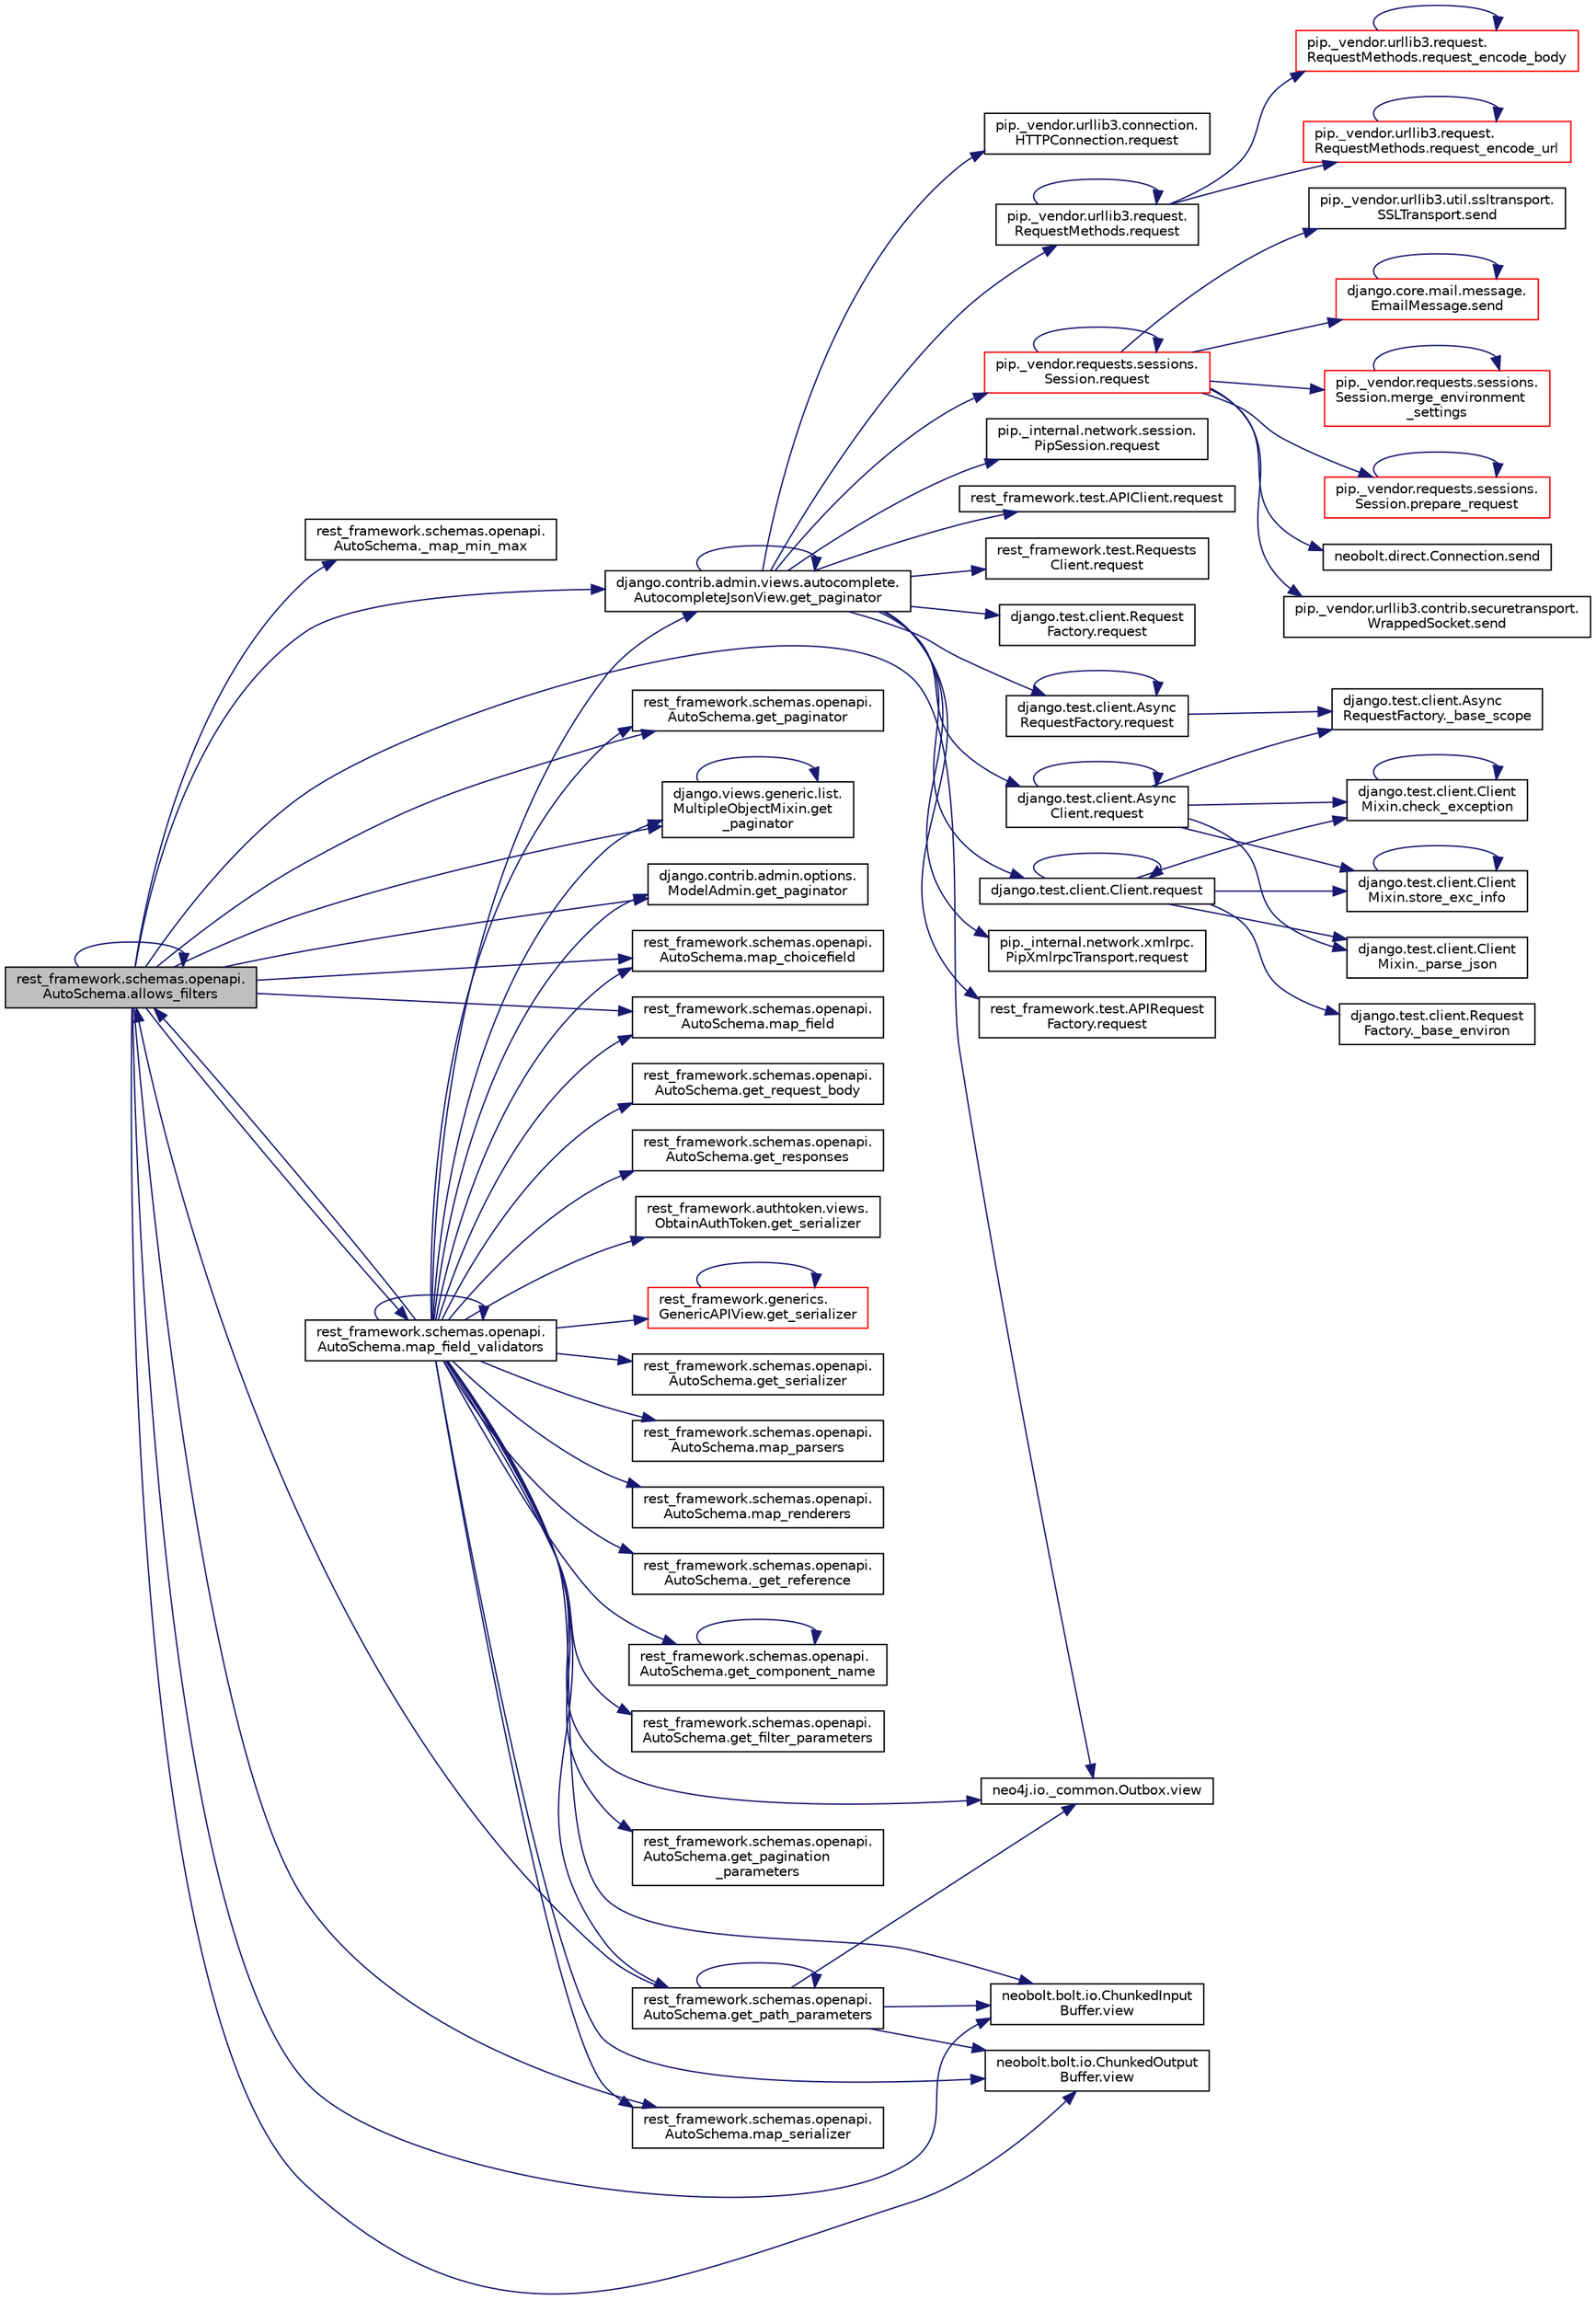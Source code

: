 digraph "rest_framework.schemas.openapi.AutoSchema.allows_filters"
{
 // LATEX_PDF_SIZE
  edge [fontname="Helvetica",fontsize="10",labelfontname="Helvetica",labelfontsize="10"];
  node [fontname="Helvetica",fontsize="10",shape=record];
  rankdir="LR";
  Node1 [label="rest_framework.schemas.openapi.\lAutoSchema.allows_filters",height=0.2,width=0.4,color="black", fillcolor="grey75", style="filled", fontcolor="black",tooltip=" "];
  Node1 -> Node2 [color="midnightblue",fontsize="10",style="solid",fontname="Helvetica"];
  Node2 [label="rest_framework.schemas.openapi.\lAutoSchema._map_min_max",height=0.2,width=0.4,color="black", fillcolor="white", style="filled",URL="$d4/d22/classrest__framework_1_1schemas_1_1openapi_1_1_auto_schema.html#a3998db5433d9ff8a839efc9f3c09180e",tooltip=" "];
  Node1 -> Node1 [color="midnightblue",fontsize="10",style="solid",fontname="Helvetica"];
  Node1 -> Node3 [color="midnightblue",fontsize="10",style="solid",fontname="Helvetica"];
  Node3 [label="rest_framework.schemas.openapi.\lAutoSchema.get_paginator",height=0.2,width=0.4,color="black", fillcolor="white", style="filled",URL="$d4/d22/classrest__framework_1_1schemas_1_1openapi_1_1_auto_schema.html#a41d1fad649e670b9446dd2553705343c",tooltip=" "];
  Node1 -> Node4 [color="midnightblue",fontsize="10",style="solid",fontname="Helvetica"];
  Node4 [label="django.contrib.admin.views.autocomplete.\lAutocompleteJsonView.get_paginator",height=0.2,width=0.4,color="black", fillcolor="white", style="filled",URL="$d5/d24/classdjango_1_1contrib_1_1admin_1_1views_1_1autocomplete_1_1_autocomplete_json_view.html#a04246dcdf4d4214e4f07e65279dbae92",tooltip=" "];
  Node4 -> Node4 [color="midnightblue",fontsize="10",style="solid",fontname="Helvetica"];
  Node4 -> Node5 [color="midnightblue",fontsize="10",style="solid",fontname="Helvetica"];
  Node5 [label="django.test.client.Request\lFactory.request",height=0.2,width=0.4,color="black", fillcolor="white", style="filled",URL="$db/d7f/classdjango_1_1test_1_1client_1_1_request_factory.html#a12550839ba4cbabcf38bff0d2ff69f0a",tooltip=" "];
  Node4 -> Node6 [color="midnightblue",fontsize="10",style="solid",fontname="Helvetica"];
  Node6 [label="django.test.client.Async\lRequestFactory.request",height=0.2,width=0.4,color="black", fillcolor="white", style="filled",URL="$d6/de5/classdjango_1_1test_1_1client_1_1_async_request_factory.html#a8dcee74bc0f05203aa2aa2aad95555a9",tooltip=" "];
  Node6 -> Node7 [color="midnightblue",fontsize="10",style="solid",fontname="Helvetica"];
  Node7 [label="django.test.client.Async\lRequestFactory._base_scope",height=0.2,width=0.4,color="black", fillcolor="white", style="filled",URL="$d6/de5/classdjango_1_1test_1_1client_1_1_async_request_factory.html#a0f3b06a02852c6111eaab5a2c6b6b4fd",tooltip=" "];
  Node6 -> Node6 [color="midnightblue",fontsize="10",style="solid",fontname="Helvetica"];
  Node4 -> Node8 [color="midnightblue",fontsize="10",style="solid",fontname="Helvetica"];
  Node8 [label="django.test.client.Client.request",height=0.2,width=0.4,color="black", fillcolor="white", style="filled",URL="$d2/d2e/classdjango_1_1test_1_1client_1_1_client.html#a4b25cead120a234c08a522e016cb6138",tooltip=" "];
  Node8 -> Node9 [color="midnightblue",fontsize="10",style="solid",fontname="Helvetica"];
  Node9 [label="django.test.client.Request\lFactory._base_environ",height=0.2,width=0.4,color="black", fillcolor="white", style="filled",URL="$db/d7f/classdjango_1_1test_1_1client_1_1_request_factory.html#aebfbaaf544ab47e0aaaa3a282ab99dc2",tooltip=" "];
  Node8 -> Node10 [color="midnightblue",fontsize="10",style="solid",fontname="Helvetica"];
  Node10 [label="django.test.client.Client\lMixin._parse_json",height=0.2,width=0.4,color="black", fillcolor="white", style="filled",URL="$da/dd7/classdjango_1_1test_1_1client_1_1_client_mixin.html#a8286559999fe1a685cf2a3e398b01883",tooltip=" "];
  Node8 -> Node11 [color="midnightblue",fontsize="10",style="solid",fontname="Helvetica"];
  Node11 [label="django.test.client.Client\lMixin.check_exception",height=0.2,width=0.4,color="black", fillcolor="white", style="filled",URL="$da/dd7/classdjango_1_1test_1_1client_1_1_client_mixin.html#a3e5eb4fb98154c3fee071554699b0a02",tooltip=" "];
  Node11 -> Node11 [color="midnightblue",fontsize="10",style="solid",fontname="Helvetica"];
  Node8 -> Node8 [color="midnightblue",fontsize="10",style="solid",fontname="Helvetica"];
  Node8 -> Node12 [color="midnightblue",fontsize="10",style="solid",fontname="Helvetica"];
  Node12 [label="django.test.client.Client\lMixin.store_exc_info",height=0.2,width=0.4,color="black", fillcolor="white", style="filled",URL="$da/dd7/classdjango_1_1test_1_1client_1_1_client_mixin.html#a97e2ed480f9ee415e64f1764bdd38c31",tooltip=" "];
  Node12 -> Node12 [color="midnightblue",fontsize="10",style="solid",fontname="Helvetica"];
  Node4 -> Node13 [color="midnightblue",fontsize="10",style="solid",fontname="Helvetica"];
  Node13 [label="django.test.client.Async\lClient.request",height=0.2,width=0.4,color="black", fillcolor="white", style="filled",URL="$d9/dd7/classdjango_1_1test_1_1client_1_1_async_client.html#a38330cfdf01cb69d3dd0bdb8b9777bd9",tooltip=" "];
  Node13 -> Node7 [color="midnightblue",fontsize="10",style="solid",fontname="Helvetica"];
  Node13 -> Node10 [color="midnightblue",fontsize="10",style="solid",fontname="Helvetica"];
  Node13 -> Node11 [color="midnightblue",fontsize="10",style="solid",fontname="Helvetica"];
  Node13 -> Node13 [color="midnightblue",fontsize="10",style="solid",fontname="Helvetica"];
  Node13 -> Node12 [color="midnightblue",fontsize="10",style="solid",fontname="Helvetica"];
  Node4 -> Node14 [color="midnightblue",fontsize="10",style="solid",fontname="Helvetica"];
  Node14 [label="pip._internal.network.xmlrpc.\lPipXmlrpcTransport.request",height=0.2,width=0.4,color="black", fillcolor="white", style="filled",URL="$dd/d8a/classpip_1_1__internal_1_1network_1_1xmlrpc_1_1_pip_xmlrpc_transport.html#adb84317dcc522d845a56ce9cc4f82522",tooltip=" "];
  Node4 -> Node15 [color="midnightblue",fontsize="10",style="solid",fontname="Helvetica"];
  Node15 [label="rest_framework.test.APIRequest\lFactory.request",height=0.2,width=0.4,color="black", fillcolor="white", style="filled",URL="$da/d3c/classrest__framework_1_1test_1_1_a_p_i_request_factory.html#abd5931aada009b9fb1f1577613acd058",tooltip=" "];
  Node4 -> Node16 [color="midnightblue",fontsize="10",style="solid",fontname="Helvetica"];
  Node16 [label="pip._vendor.urllib3.connection.\lHTTPConnection.request",height=0.2,width=0.4,color="black", fillcolor="white", style="filled",URL="$d2/d75/classpip_1_1__vendor_1_1urllib3_1_1connection_1_1_h_t_t_p_connection.html#ae44707607a133fa0d27085cc2ea9ef85",tooltip=" "];
  Node4 -> Node17 [color="midnightblue",fontsize="10",style="solid",fontname="Helvetica"];
  Node17 [label="pip._vendor.urllib3.request.\lRequestMethods.request",height=0.2,width=0.4,color="black", fillcolor="white", style="filled",URL="$de/d48/classpip_1_1__vendor_1_1urllib3_1_1request_1_1_request_methods.html#a875ca454fac77c856bdf0cbe44f8fb64",tooltip=" "];
  Node17 -> Node17 [color="midnightblue",fontsize="10",style="solid",fontname="Helvetica"];
  Node17 -> Node18 [color="midnightblue",fontsize="10",style="solid",fontname="Helvetica"];
  Node18 [label="pip._vendor.urllib3.request.\lRequestMethods.request_encode_body",height=0.2,width=0.4,color="red", fillcolor="white", style="filled",URL="$de/d48/classpip_1_1__vendor_1_1urllib3_1_1request_1_1_request_methods.html#aac879ba72efb676310e8298a97b07ef8",tooltip=" "];
  Node18 -> Node18 [color="midnightblue",fontsize="10",style="solid",fontname="Helvetica"];
  Node17 -> Node47 [color="midnightblue",fontsize="10",style="solid",fontname="Helvetica"];
  Node47 [label="pip._vendor.urllib3.request.\lRequestMethods.request_encode_url",height=0.2,width=0.4,color="red", fillcolor="white", style="filled",URL="$de/d48/classpip_1_1__vendor_1_1urllib3_1_1request_1_1_request_methods.html#ac51c7d4e15837f451bceb26cd4dd19a3",tooltip=" "];
  Node47 -> Node47 [color="midnightblue",fontsize="10",style="solid",fontname="Helvetica"];
  Node4 -> Node48 [color="midnightblue",fontsize="10",style="solid",fontname="Helvetica"];
  Node48 [label="pip._vendor.requests.sessions.\lSession.request",height=0.2,width=0.4,color="red", fillcolor="white", style="filled",URL="$da/de9/classpip_1_1__vendor_1_1requests_1_1sessions_1_1_session.html#a718b60e99280c6ef1a346cb6dc0a90c8",tooltip=" "];
  Node48 -> Node49 [color="midnightblue",fontsize="10",style="solid",fontname="Helvetica"];
  Node49 [label="pip._vendor.requests.sessions.\lSession.merge_environment\l_settings",height=0.2,width=0.4,color="red", fillcolor="white", style="filled",URL="$da/de9/classpip_1_1__vendor_1_1requests_1_1sessions_1_1_session.html#a281aa976ac215f2b76d4309e4091a7a4",tooltip=" "];
  Node49 -> Node49 [color="midnightblue",fontsize="10",style="solid",fontname="Helvetica"];
  Node48 -> Node5522 [color="midnightblue",fontsize="10",style="solid",fontname="Helvetica"];
  Node5522 [label="pip._vendor.requests.sessions.\lSession.prepare_request",height=0.2,width=0.4,color="red", fillcolor="white", style="filled",URL="$da/de9/classpip_1_1__vendor_1_1requests_1_1sessions_1_1_session.html#a9ff769c5610b100b08ca3a357b44eb2a",tooltip=" "];
  Node5522 -> Node5522 [color="midnightblue",fontsize="10",style="solid",fontname="Helvetica"];
  Node48 -> Node48 [color="midnightblue",fontsize="10",style="solid",fontname="Helvetica"];
  Node48 -> Node2831 [color="midnightblue",fontsize="10",style="solid",fontname="Helvetica"];
  Node2831 [label="neobolt.direct.Connection.send",height=0.2,width=0.4,color="black", fillcolor="white", style="filled",URL="$d8/db4/classneobolt_1_1direct_1_1_connection.html#a57f1249f7411c31d732c3960e81dde43",tooltip=" "];
  Node48 -> Node2832 [color="midnightblue",fontsize="10",style="solid",fontname="Helvetica"];
  Node2832 [label="pip._vendor.urllib3.contrib.securetransport.\lWrappedSocket.send",height=0.2,width=0.4,color="black", fillcolor="white", style="filled",URL="$da/dfd/classpip_1_1__vendor_1_1urllib3_1_1contrib_1_1securetransport_1_1_wrapped_socket.html#a28869d3bbbcd6d0517f106a7192642f5",tooltip=" "];
  Node48 -> Node2833 [color="midnightblue",fontsize="10",style="solid",fontname="Helvetica"];
  Node2833 [label="pip._vendor.urllib3.util.ssltransport.\lSSLTransport.send",height=0.2,width=0.4,color="black", fillcolor="white", style="filled",URL="$d5/d5b/classpip_1_1__vendor_1_1urllib3_1_1util_1_1ssltransport_1_1_s_s_l_transport.html#aa73bada90e50687b906be549f6dee2d2",tooltip=" "];
  Node48 -> Node2834 [color="midnightblue",fontsize="10",style="solid",fontname="Helvetica"];
  Node2834 [label="django.core.mail.message.\lEmailMessage.send",height=0.2,width=0.4,color="red", fillcolor="white", style="filled",URL="$d9/d6b/classdjango_1_1core_1_1mail_1_1message_1_1_email_message.html#a0ed07ca9ef5dc033d04da5e8ea6aae2d",tooltip=" "];
  Node2834 -> Node2834 [color="midnightblue",fontsize="10",style="solid",fontname="Helvetica"];
  Node4 -> Node478 [color="midnightblue",fontsize="10",style="solid",fontname="Helvetica"];
  Node478 [label="pip._internal.network.session.\lPipSession.request",height=0.2,width=0.4,color="black", fillcolor="white", style="filled",URL="$d9/dc2/classpip_1_1__internal_1_1network_1_1session_1_1_pip_session.html#a9c968f2f764cbd41db6684fafb5b1e6a",tooltip=" "];
  Node4 -> Node476 [color="midnightblue",fontsize="10",style="solid",fontname="Helvetica"];
  Node476 [label="rest_framework.test.APIClient.request",height=0.2,width=0.4,color="black", fillcolor="white", style="filled",URL="$da/d51/classrest__framework_1_1test_1_1_a_p_i_client.html#a77b55b2a0a90921243b61303fc37e59d",tooltip=" "];
  Node4 -> Node477 [color="midnightblue",fontsize="10",style="solid",fontname="Helvetica"];
  Node477 [label="rest_framework.test.Requests\lClient.request",height=0.2,width=0.4,color="black", fillcolor="white", style="filled",URL="$de/dc8/classrest__framework_1_1test_1_1_requests_client.html#ae6de53b1244ae8817b8bf8d6838b72ba",tooltip=" "];
  Node1 -> Node962 [color="midnightblue",fontsize="10",style="solid",fontname="Helvetica"];
  Node962 [label="django.views.generic.list.\lMultipleObjectMixin.get\l_paginator",height=0.2,width=0.4,color="black", fillcolor="white", style="filled",URL="$dc/db8/classdjango_1_1views_1_1generic_1_1list_1_1_multiple_object_mixin.html#af1521cdb7d15cd381c189fc0cf297416",tooltip=" "];
  Node962 -> Node962 [color="midnightblue",fontsize="10",style="solid",fontname="Helvetica"];
  Node1 -> Node963 [color="midnightblue",fontsize="10",style="solid",fontname="Helvetica"];
  Node963 [label="django.contrib.admin.options.\lModelAdmin.get_paginator",height=0.2,width=0.4,color="black", fillcolor="white", style="filled",URL="$d5/d05/classdjango_1_1contrib_1_1admin_1_1options_1_1_model_admin.html#a9aa2649700681c1fa726deae1d0e5352",tooltip=" "];
  Node1 -> Node5523 [color="midnightblue",fontsize="10",style="solid",fontname="Helvetica"];
  Node5523 [label="rest_framework.schemas.openapi.\lAutoSchema.map_choicefield",height=0.2,width=0.4,color="black", fillcolor="white", style="filled",URL="$d4/d22/classrest__framework_1_1schemas_1_1openapi_1_1_auto_schema.html#a8d0a0b15c92c911da46cde05f05290b2",tooltip=" "];
  Node1 -> Node5524 [color="midnightblue",fontsize="10",style="solid",fontname="Helvetica"];
  Node5524 [label="rest_framework.schemas.openapi.\lAutoSchema.map_field",height=0.2,width=0.4,color="black", fillcolor="white", style="filled",URL="$d4/d22/classrest__framework_1_1schemas_1_1openapi_1_1_auto_schema.html#a31f727c0edd6e30bbfffc7ddf8f6538f",tooltip=" "];
  Node1 -> Node5525 [color="midnightblue",fontsize="10",style="solid",fontname="Helvetica"];
  Node5525 [label="rest_framework.schemas.openapi.\lAutoSchema.map_field_validators",height=0.2,width=0.4,color="black", fillcolor="white", style="filled",URL="$d4/d22/classrest__framework_1_1schemas_1_1openapi_1_1_auto_schema.html#aabdf1719ff2099d545a971b9309fb2d8",tooltip=" "];
  Node5525 -> Node5526 [color="midnightblue",fontsize="10",style="solid",fontname="Helvetica"];
  Node5526 [label="rest_framework.schemas.openapi.\lAutoSchema._get_reference",height=0.2,width=0.4,color="black", fillcolor="white", style="filled",URL="$d4/d22/classrest__framework_1_1schemas_1_1openapi_1_1_auto_schema.html#a1a889ed3efb7e50cbd855fe65d1efbf8",tooltip=" "];
  Node5525 -> Node1 [color="midnightblue",fontsize="10",style="solid",fontname="Helvetica"];
  Node5525 -> Node5527 [color="midnightblue",fontsize="10",style="solid",fontname="Helvetica"];
  Node5527 [label="rest_framework.schemas.openapi.\lAutoSchema.get_component_name",height=0.2,width=0.4,color="black", fillcolor="white", style="filled",URL="$d4/d22/classrest__framework_1_1schemas_1_1openapi_1_1_auto_schema.html#af6d653a6ba60b955c06d89343a594186",tooltip=" "];
  Node5527 -> Node5527 [color="midnightblue",fontsize="10",style="solid",fontname="Helvetica"];
  Node5525 -> Node5268 [color="midnightblue",fontsize="10",style="solid",fontname="Helvetica"];
  Node5268 [label="rest_framework.schemas.openapi.\lAutoSchema.get_filter_parameters",height=0.2,width=0.4,color="black", fillcolor="white", style="filled",URL="$d4/d22/classrest__framework_1_1schemas_1_1openapi_1_1_auto_schema.html#a97a023ce87286fae798c6465c6ebfbba",tooltip=" "];
  Node5525 -> Node5278 [color="midnightblue",fontsize="10",style="solid",fontname="Helvetica"];
  Node5278 [label="rest_framework.schemas.openapi.\lAutoSchema.get_pagination\l_parameters",height=0.2,width=0.4,color="black", fillcolor="white", style="filled",URL="$d4/d22/classrest__framework_1_1schemas_1_1openapi_1_1_auto_schema.html#a5030463e434e5012159b572745ab2211",tooltip=" "];
  Node5525 -> Node3 [color="midnightblue",fontsize="10",style="solid",fontname="Helvetica"];
  Node5525 -> Node4 [color="midnightblue",fontsize="10",style="solid",fontname="Helvetica"];
  Node5525 -> Node962 [color="midnightblue",fontsize="10",style="solid",fontname="Helvetica"];
  Node5525 -> Node963 [color="midnightblue",fontsize="10",style="solid",fontname="Helvetica"];
  Node5525 -> Node5279 [color="midnightblue",fontsize="10",style="solid",fontname="Helvetica"];
  Node5279 [label="rest_framework.schemas.openapi.\lAutoSchema.get_path_parameters",height=0.2,width=0.4,color="black", fillcolor="white", style="filled",URL="$d4/d22/classrest__framework_1_1schemas_1_1openapi_1_1_auto_schema.html#a098fe9494fc9b27aafc7435d6753b145",tooltip=" "];
  Node5279 -> Node1 [color="midnightblue",fontsize="10",style="solid",fontname="Helvetica"];
  Node5279 -> Node5279 [color="midnightblue",fontsize="10",style="solid",fontname="Helvetica"];
  Node5279 -> Node5264 [color="midnightblue",fontsize="10",style="solid",fontname="Helvetica"];
  Node5264 [label="neo4j.io._common.Outbox.view",height=0.2,width=0.4,color="black", fillcolor="white", style="filled",URL="$d0/dce/classneo4j_1_1io_1_1__common_1_1_outbox.html#ad91c4c746fd60f3deaf98b933bcec308",tooltip=" "];
  Node5279 -> Node5265 [color="midnightblue",fontsize="10",style="solid",fontname="Helvetica"];
  Node5265 [label="neobolt.bolt.io.ChunkedInput\lBuffer.view",height=0.2,width=0.4,color="black", fillcolor="white", style="filled",URL="$da/de1/classneobolt_1_1bolt_1_1io_1_1_chunked_input_buffer.html#a83f5770bf774457602a24d84ec2a5df0",tooltip=" "];
  Node5279 -> Node5266 [color="midnightblue",fontsize="10",style="solid",fontname="Helvetica"];
  Node5266 [label="neobolt.bolt.io.ChunkedOutput\lBuffer.view",height=0.2,width=0.4,color="black", fillcolor="white", style="filled",URL="$d1/d4e/classneobolt_1_1bolt_1_1io_1_1_chunked_output_buffer.html#ad6b12fc9f3203a3786b4065caf469488",tooltip=" "];
  Node5525 -> Node5280 [color="midnightblue",fontsize="10",style="solid",fontname="Helvetica"];
  Node5280 [label="rest_framework.schemas.openapi.\lAutoSchema.get_request_body",height=0.2,width=0.4,color="black", fillcolor="white", style="filled",URL="$d4/d22/classrest__framework_1_1schemas_1_1openapi_1_1_auto_schema.html#a3c34122815b3519379ece785769e76d6",tooltip=" "];
  Node5525 -> Node5281 [color="midnightblue",fontsize="10",style="solid",fontname="Helvetica"];
  Node5281 [label="rest_framework.schemas.openapi.\lAutoSchema.get_responses",height=0.2,width=0.4,color="black", fillcolor="white", style="filled",URL="$d4/d22/classrest__framework_1_1schemas_1_1openapi_1_1_auto_schema.html#acd239b3c19e7270884ffe37ca51c22fe",tooltip=" "];
  Node5525 -> Node5272 [color="midnightblue",fontsize="10",style="solid",fontname="Helvetica"];
  Node5272 [label="rest_framework.authtoken.views.\lObtainAuthToken.get_serializer",height=0.2,width=0.4,color="black", fillcolor="white", style="filled",URL="$df/d0a/classrest__framework_1_1authtoken_1_1views_1_1_obtain_auth_token.html#a64e052c41b386679983f29ed0cf841cc",tooltip=" "];
  Node5525 -> Node5273 [color="midnightblue",fontsize="10",style="solid",fontname="Helvetica"];
  Node5273 [label="rest_framework.generics.\lGenericAPIView.get_serializer",height=0.2,width=0.4,color="red", fillcolor="white", style="filled",URL="$d9/d8f/classrest__framework_1_1generics_1_1_generic_a_p_i_view.html#ac90a1255125539486d46daee1bef8a32",tooltip=" "];
  Node5273 -> Node5273 [color="midnightblue",fontsize="10",style="solid",fontname="Helvetica"];
  Node5525 -> Node5277 [color="midnightblue",fontsize="10",style="solid",fontname="Helvetica"];
  Node5277 [label="rest_framework.schemas.openapi.\lAutoSchema.get_serializer",height=0.2,width=0.4,color="black", fillcolor="white", style="filled",URL="$d4/d22/classrest__framework_1_1schemas_1_1openapi_1_1_auto_schema.html#aaa41fcf9c2b5f19d335dd4fc9f9f6fc8",tooltip=" "];
  Node5525 -> Node5523 [color="midnightblue",fontsize="10",style="solid",fontname="Helvetica"];
  Node5525 -> Node5524 [color="midnightblue",fontsize="10",style="solid",fontname="Helvetica"];
  Node5525 -> Node5525 [color="midnightblue",fontsize="10",style="solid",fontname="Helvetica"];
  Node5525 -> Node5528 [color="midnightblue",fontsize="10",style="solid",fontname="Helvetica"];
  Node5528 [label="rest_framework.schemas.openapi.\lAutoSchema.map_parsers",height=0.2,width=0.4,color="black", fillcolor="white", style="filled",URL="$d4/d22/classrest__framework_1_1schemas_1_1openapi_1_1_auto_schema.html#a24f45b768501e4bfc111518932497dc7",tooltip=" "];
  Node5525 -> Node5529 [color="midnightblue",fontsize="10",style="solid",fontname="Helvetica"];
  Node5529 [label="rest_framework.schemas.openapi.\lAutoSchema.map_renderers",height=0.2,width=0.4,color="black", fillcolor="white", style="filled",URL="$d4/d22/classrest__framework_1_1schemas_1_1openapi_1_1_auto_schema.html#a688de2b3b113536ffd47458afa4dddf7",tooltip=" "];
  Node5525 -> Node5530 [color="midnightblue",fontsize="10",style="solid",fontname="Helvetica"];
  Node5530 [label="rest_framework.schemas.openapi.\lAutoSchema.map_serializer",height=0.2,width=0.4,color="black", fillcolor="white", style="filled",URL="$d4/d22/classrest__framework_1_1schemas_1_1openapi_1_1_auto_schema.html#aa3d09d1b7035c084ac772f61bab085df",tooltip=" "];
  Node5525 -> Node5264 [color="midnightblue",fontsize="10",style="solid",fontname="Helvetica"];
  Node5525 -> Node5265 [color="midnightblue",fontsize="10",style="solid",fontname="Helvetica"];
  Node5525 -> Node5266 [color="midnightblue",fontsize="10",style="solid",fontname="Helvetica"];
  Node1 -> Node5530 [color="midnightblue",fontsize="10",style="solid",fontname="Helvetica"];
  Node1 -> Node5264 [color="midnightblue",fontsize="10",style="solid",fontname="Helvetica"];
  Node1 -> Node5265 [color="midnightblue",fontsize="10",style="solid",fontname="Helvetica"];
  Node1 -> Node5266 [color="midnightblue",fontsize="10",style="solid",fontname="Helvetica"];
}
